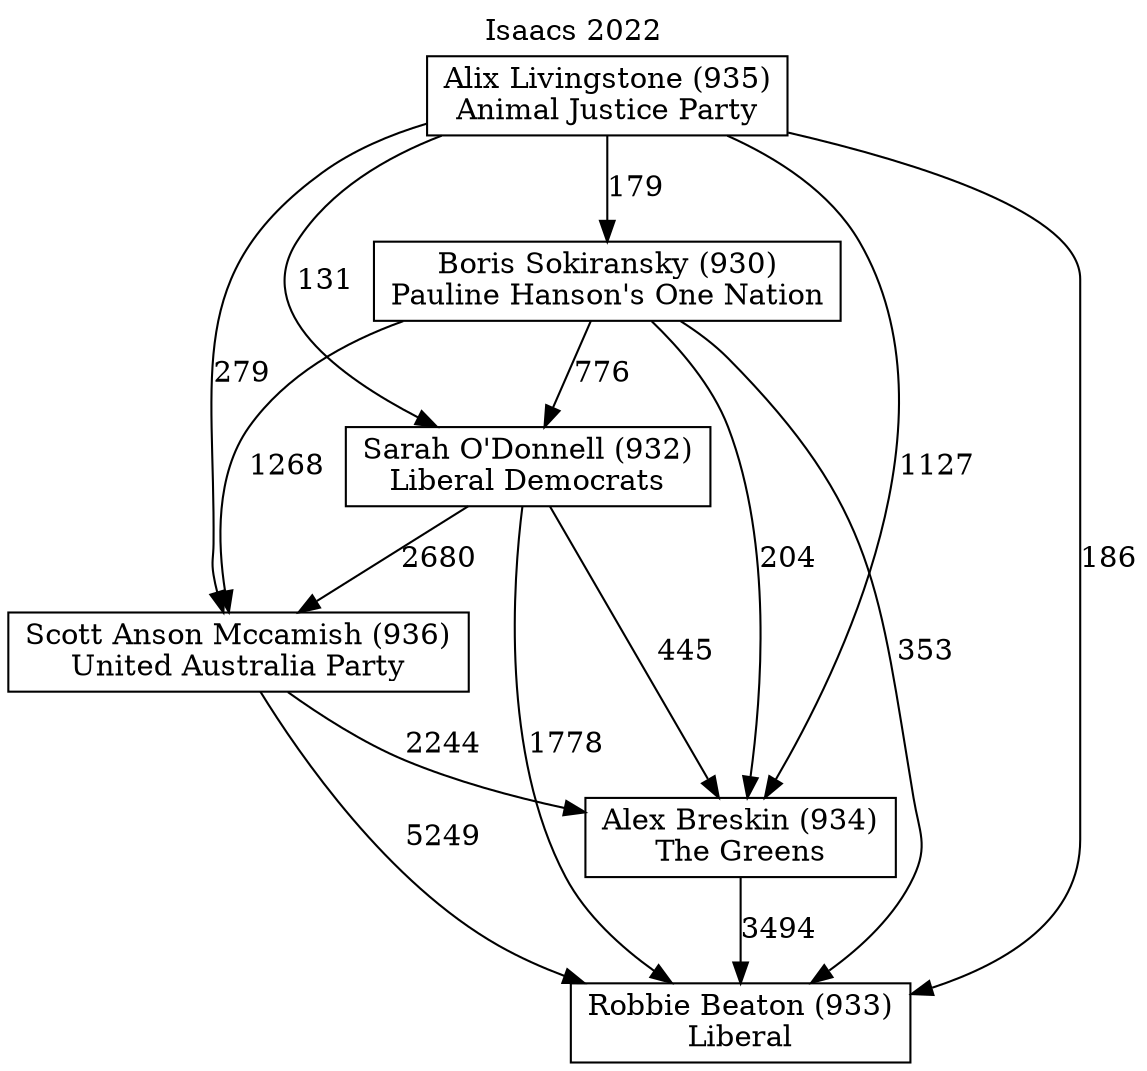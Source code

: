 // House preference flow
digraph "Robbie Beaton (933)_Isaacs_2022" {
	graph [label="Isaacs 2022" labelloc=t mclimit=10]
	node [shape=box]
	"Scott Anson Mccamish (936)" [label="Scott Anson Mccamish (936)
United Australia Party"]
	"Alex Breskin (934)" [label="Alex Breskin (934)
The Greens"]
	"Sarah O'Donnell (932)" [label="Sarah O'Donnell (932)
Liberal Democrats"]
	"Alix Livingstone (935)" [label="Alix Livingstone (935)
Animal Justice Party"]
	"Robbie Beaton (933)" [label="Robbie Beaton (933)
Liberal"]
	"Boris Sokiransky (930)" [label="Boris Sokiransky (930)
Pauline Hanson's One Nation"]
	"Boris Sokiransky (930)" -> "Robbie Beaton (933)" [label=353]
	"Boris Sokiransky (930)" -> "Alex Breskin (934)" [label=204]
	"Alix Livingstone (935)" -> "Sarah O'Donnell (932)" [label=131]
	"Boris Sokiransky (930)" -> "Scott Anson Mccamish (936)" [label=1268]
	"Sarah O'Donnell (932)" -> "Alex Breskin (934)" [label=445]
	"Alix Livingstone (935)" -> "Robbie Beaton (933)" [label=186]
	"Alix Livingstone (935)" -> "Alex Breskin (934)" [label=1127]
	"Sarah O'Donnell (932)" -> "Robbie Beaton (933)" [label=1778]
	"Alix Livingstone (935)" -> "Boris Sokiransky (930)" [label=179]
	"Sarah O'Donnell (932)" -> "Scott Anson Mccamish (936)" [label=2680]
	"Scott Anson Mccamish (936)" -> "Robbie Beaton (933)" [label=5249]
	"Alex Breskin (934)" -> "Robbie Beaton (933)" [label=3494]
	"Boris Sokiransky (930)" -> "Sarah O'Donnell (932)" [label=776]
	"Scott Anson Mccamish (936)" -> "Alex Breskin (934)" [label=2244]
	"Alix Livingstone (935)" -> "Scott Anson Mccamish (936)" [label=279]
}
